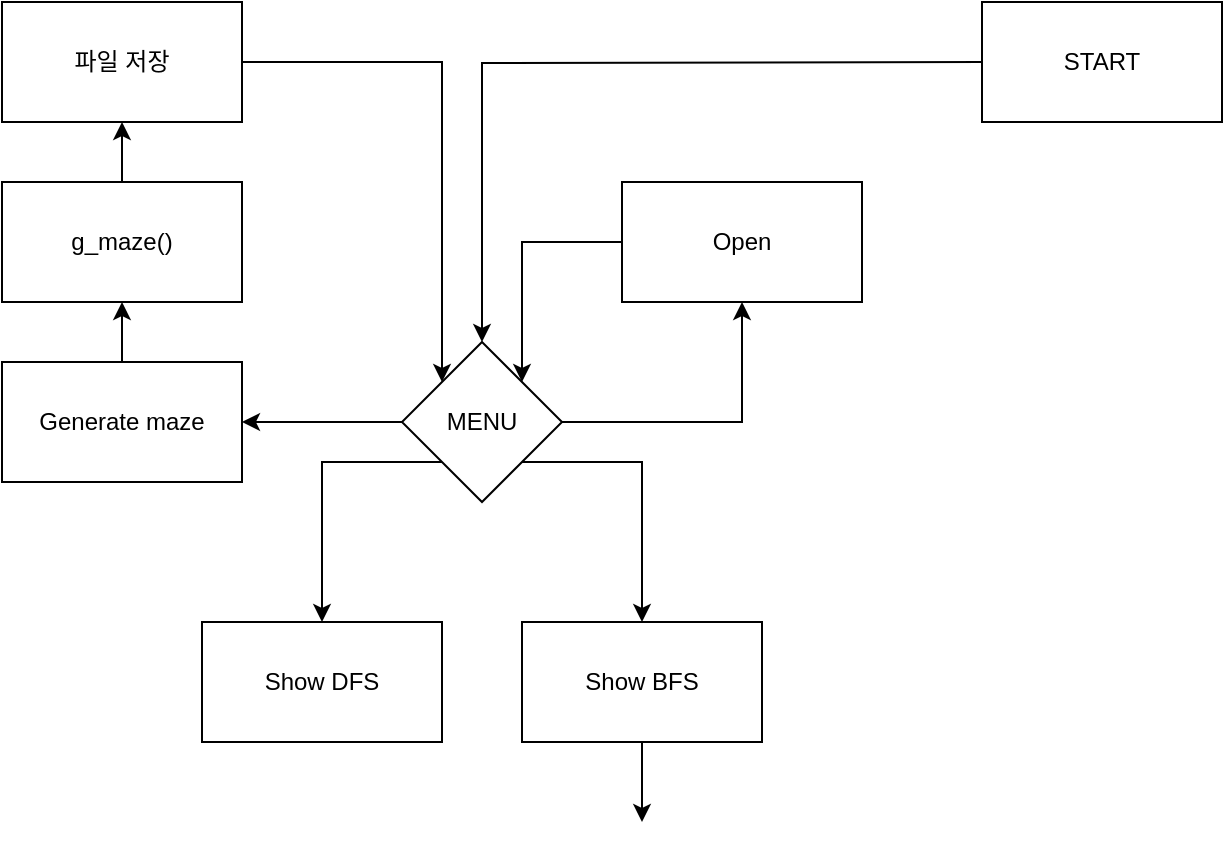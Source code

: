 <mxfile version="21.5.0" type="github">
  <diagram name="페이지-1" id="7EG3P1tsVLLwujQFk9k3">
    <mxGraphModel dx="2074" dy="1156" grid="1" gridSize="10" guides="1" tooltips="1" connect="1" arrows="1" fold="1" page="1" pageScale="1" pageWidth="827" pageHeight="1169" math="0" shadow="0">
      <root>
        <mxCell id="0" />
        <mxCell id="1" parent="0" />
        <mxCell id="kgBtwzYbKkPKxoFV5lpx-21" style="edgeStyle=orthogonalEdgeStyle;rounded=0;orthogonalLoop=1;jettySize=auto;html=1;exitX=1;exitY=0.5;exitDx=0;exitDy=0;entryX=0.5;entryY=1;entryDx=0;entryDy=0;" parent="1" source="kgBtwzYbKkPKxoFV5lpx-5" target="kgBtwzYbKkPKxoFV5lpx-8" edge="1">
          <mxGeometry relative="1" as="geometry" />
        </mxCell>
        <mxCell id="kgBtwzYbKkPKxoFV5lpx-24" style="edgeStyle=orthogonalEdgeStyle;rounded=0;orthogonalLoop=1;jettySize=auto;html=1;exitX=0;exitY=0.5;exitDx=0;exitDy=0;entryX=1;entryY=0.5;entryDx=0;entryDy=0;" parent="1" source="kgBtwzYbKkPKxoFV5lpx-5" target="kgBtwzYbKkPKxoFV5lpx-6" edge="1">
          <mxGeometry relative="1" as="geometry" />
        </mxCell>
        <mxCell id="kgBtwzYbKkPKxoFV5lpx-32" style="edgeStyle=orthogonalEdgeStyle;rounded=0;orthogonalLoop=1;jettySize=auto;html=1;exitX=0;exitY=1;exitDx=0;exitDy=0;entryX=0.5;entryY=0;entryDx=0;entryDy=0;" parent="1" source="kgBtwzYbKkPKxoFV5lpx-5" target="kgBtwzYbKkPKxoFV5lpx-31" edge="1">
          <mxGeometry relative="1" as="geometry">
            <mxPoint x="310" y="320" as="targetPoint" />
            <Array as="points">
              <mxPoint x="320" y="280" />
            </Array>
          </mxGeometry>
        </mxCell>
        <mxCell id="kgBtwzYbKkPKxoFV5lpx-34" style="edgeStyle=orthogonalEdgeStyle;rounded=0;orthogonalLoop=1;jettySize=auto;html=1;exitX=1;exitY=1;exitDx=0;exitDy=0;entryX=0.5;entryY=0;entryDx=0;entryDy=0;" parent="1" source="kgBtwzYbKkPKxoFV5lpx-5" target="kgBtwzYbKkPKxoFV5lpx-33" edge="1">
          <mxGeometry relative="1" as="geometry">
            <Array as="points">
              <mxPoint x="480" y="280" />
            </Array>
          </mxGeometry>
        </mxCell>
        <mxCell id="kgBtwzYbKkPKxoFV5lpx-5" value="MENU" style="rhombus;whiteSpace=wrap;html=1;" parent="1" vertex="1">
          <mxGeometry x="360" y="220" width="80" height="80" as="geometry" />
        </mxCell>
        <mxCell id="kgBtwzYbKkPKxoFV5lpx-25" style="edgeStyle=orthogonalEdgeStyle;rounded=0;orthogonalLoop=1;jettySize=auto;html=1;exitX=0.5;exitY=0;exitDx=0;exitDy=0;entryX=0.5;entryY=1;entryDx=0;entryDy=0;" parent="1" source="kgBtwzYbKkPKxoFV5lpx-6" target="kgBtwzYbKkPKxoFV5lpx-10" edge="1">
          <mxGeometry relative="1" as="geometry" />
        </mxCell>
        <mxCell id="kgBtwzYbKkPKxoFV5lpx-6" value="Generate maze" style="rounded=0;whiteSpace=wrap;html=1;" parent="1" vertex="1">
          <mxGeometry x="160" y="230" width="120" height="60" as="geometry" />
        </mxCell>
        <mxCell id="kgBtwzYbKkPKxoFV5lpx-28" style="edgeStyle=orthogonalEdgeStyle;rounded=0;orthogonalLoop=1;jettySize=auto;html=1;exitX=0;exitY=0.5;exitDx=0;exitDy=0;entryX=1;entryY=0;entryDx=0;entryDy=0;" parent="1" source="kgBtwzYbKkPKxoFV5lpx-8" target="kgBtwzYbKkPKxoFV5lpx-5" edge="1">
          <mxGeometry relative="1" as="geometry" />
        </mxCell>
        <mxCell id="kgBtwzYbKkPKxoFV5lpx-8" value="Open" style="rounded=0;whiteSpace=wrap;html=1;" parent="1" vertex="1">
          <mxGeometry x="470" y="140" width="120" height="60" as="geometry" />
        </mxCell>
        <mxCell id="kgBtwzYbKkPKxoFV5lpx-26" style="edgeStyle=orthogonalEdgeStyle;rounded=0;orthogonalLoop=1;jettySize=auto;html=1;exitX=0.5;exitY=0;exitDx=0;exitDy=0;entryX=0.5;entryY=1;entryDx=0;entryDy=0;" parent="1" source="kgBtwzYbKkPKxoFV5lpx-10" target="kgBtwzYbKkPKxoFV5lpx-11" edge="1">
          <mxGeometry relative="1" as="geometry" />
        </mxCell>
        <mxCell id="kgBtwzYbKkPKxoFV5lpx-10" value="g_maze()" style="rounded=0;whiteSpace=wrap;html=1;" parent="1" vertex="1">
          <mxGeometry x="160" y="140" width="120" height="60" as="geometry" />
        </mxCell>
        <mxCell id="kgBtwzYbKkPKxoFV5lpx-27" style="edgeStyle=orthogonalEdgeStyle;rounded=0;orthogonalLoop=1;jettySize=auto;html=1;exitX=1;exitY=0.5;exitDx=0;exitDy=0;entryX=0;entryY=0;entryDx=0;entryDy=0;" parent="1" source="kgBtwzYbKkPKxoFV5lpx-11" target="kgBtwzYbKkPKxoFV5lpx-5" edge="1">
          <mxGeometry relative="1" as="geometry" />
        </mxCell>
        <mxCell id="kgBtwzYbKkPKxoFV5lpx-11" value="파일 저장" style="rounded=0;whiteSpace=wrap;html=1;" parent="1" vertex="1">
          <mxGeometry x="160" y="50" width="120" height="60" as="geometry" />
        </mxCell>
        <mxCell id="kgBtwzYbKkPKxoFV5lpx-30" style="edgeStyle=orthogonalEdgeStyle;rounded=0;orthogonalLoop=1;jettySize=auto;html=1;exitX=0;exitY=0.5;exitDx=0;exitDy=0;" parent="1" target="kgBtwzYbKkPKxoFV5lpx-5" edge="1">
          <mxGeometry relative="1" as="geometry">
            <mxPoint x="650" y="80" as="sourcePoint" />
          </mxGeometry>
        </mxCell>
        <mxCell id="kgBtwzYbKkPKxoFV5lpx-31" value="Show DFS" style="rounded=0;whiteSpace=wrap;html=1;" parent="1" vertex="1">
          <mxGeometry x="260" y="360" width="120" height="60" as="geometry" />
        </mxCell>
        <mxCell id="NG8SrOg1wRvQwlJlGmwi-1" style="edgeStyle=orthogonalEdgeStyle;rounded=0;orthogonalLoop=1;jettySize=auto;html=1;" edge="1" parent="1" source="kgBtwzYbKkPKxoFV5lpx-33">
          <mxGeometry relative="1" as="geometry">
            <mxPoint x="480" y="460" as="targetPoint" />
          </mxGeometry>
        </mxCell>
        <mxCell id="kgBtwzYbKkPKxoFV5lpx-33" value="Show BFS" style="rounded=0;whiteSpace=wrap;html=1;" parent="1" vertex="1">
          <mxGeometry x="420" y="360" width="120" height="60" as="geometry" />
        </mxCell>
        <mxCell id="kgBtwzYbKkPKxoFV5lpx-35" value="START" style="rounded=0;whiteSpace=wrap;html=1;" parent="1" vertex="1">
          <mxGeometry x="650" y="50" width="120" height="60" as="geometry" />
        </mxCell>
      </root>
    </mxGraphModel>
  </diagram>
</mxfile>
